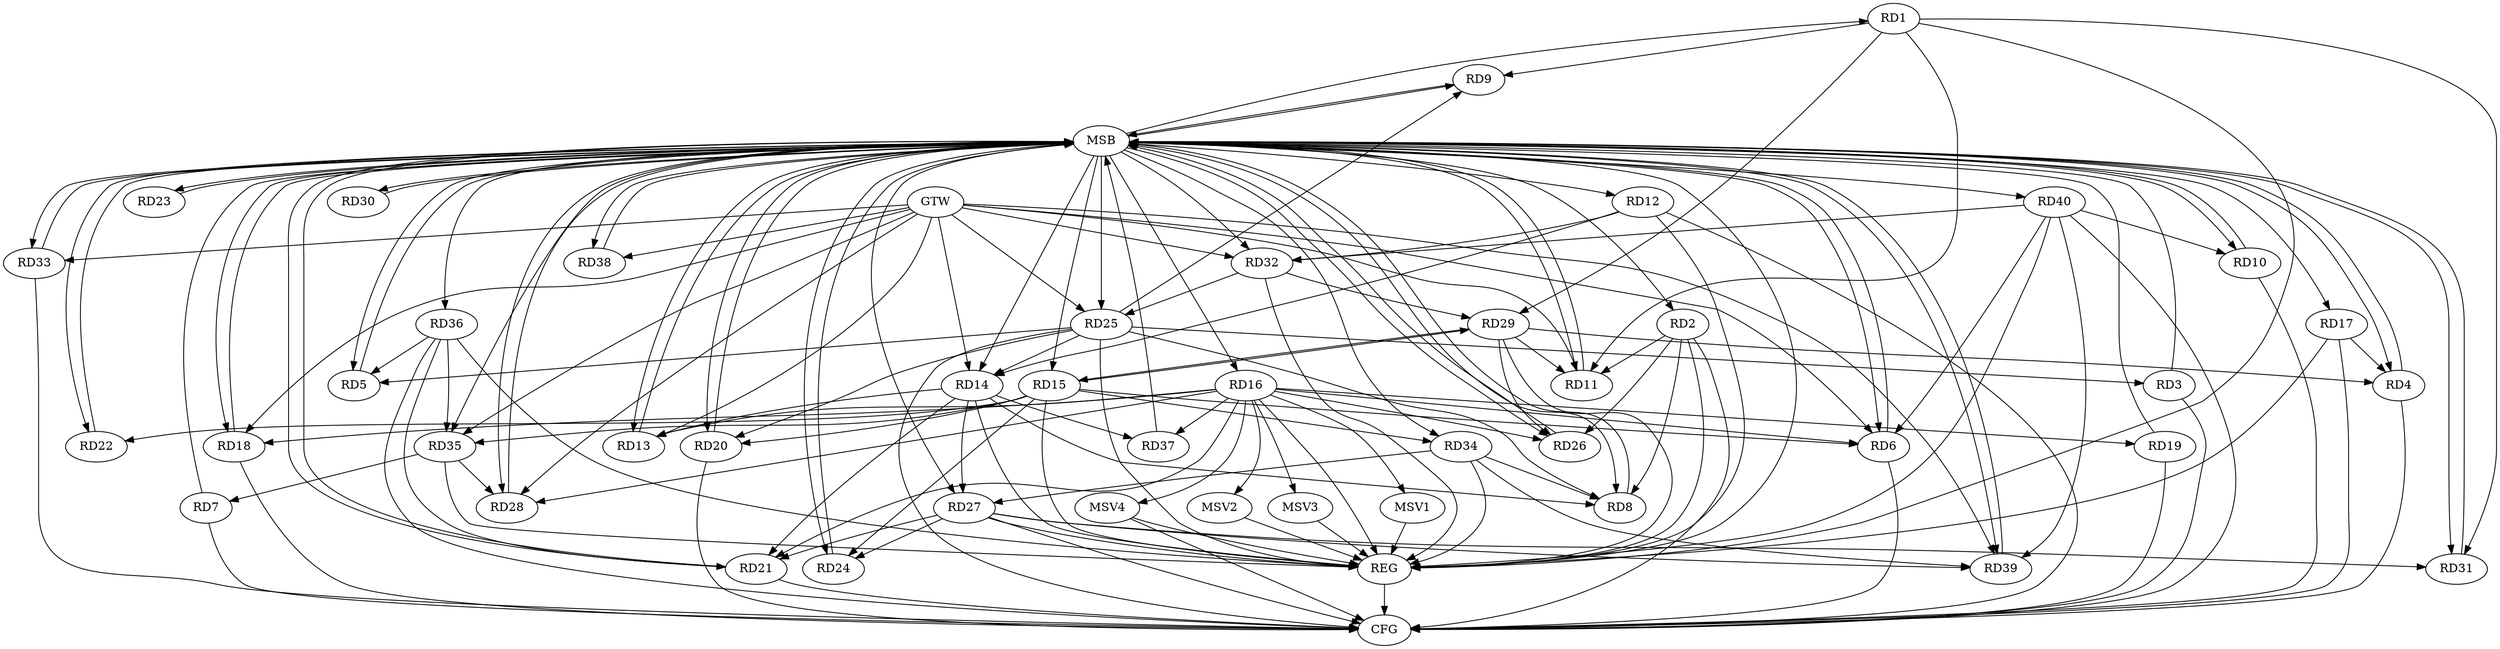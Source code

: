 strict digraph G {
  RD1 [ label="RD1" ];
  RD2 [ label="RD2" ];
  RD3 [ label="RD3" ];
  RD4 [ label="RD4" ];
  RD5 [ label="RD5" ];
  RD6 [ label="RD6" ];
  RD7 [ label="RD7" ];
  RD8 [ label="RD8" ];
  RD9 [ label="RD9" ];
  RD10 [ label="RD10" ];
  RD11 [ label="RD11" ];
  RD12 [ label="RD12" ];
  RD13 [ label="RD13" ];
  RD14 [ label="RD14" ];
  RD15 [ label="RD15" ];
  RD16 [ label="RD16" ];
  RD17 [ label="RD17" ];
  RD18 [ label="RD18" ];
  RD19 [ label="RD19" ];
  RD20 [ label="RD20" ];
  RD21 [ label="RD21" ];
  RD22 [ label="RD22" ];
  RD23 [ label="RD23" ];
  RD24 [ label="RD24" ];
  RD25 [ label="RD25" ];
  RD26 [ label="RD26" ];
  RD27 [ label="RD27" ];
  RD28 [ label="RD28" ];
  RD29 [ label="RD29" ];
  RD30 [ label="RD30" ];
  RD31 [ label="RD31" ];
  RD32 [ label="RD32" ];
  RD33 [ label="RD33" ];
  RD34 [ label="RD34" ];
  RD35 [ label="RD35" ];
  RD36 [ label="RD36" ];
  RD37 [ label="RD37" ];
  RD38 [ label="RD38" ];
  RD39 [ label="RD39" ];
  RD40 [ label="RD40" ];
  GTW [ label="GTW" ];
  REG [ label="REG" ];
  MSB [ label="MSB" ];
  CFG [ label="CFG" ];
  MSV1 [ label="MSV1" ];
  MSV2 [ label="MSV2" ];
  MSV3 [ label="MSV3" ];
  MSV4 [ label="MSV4" ];
  RD1 -> RD9;
  RD1 -> RD11;
  RD1 -> RD29;
  RD1 -> RD31;
  RD2 -> RD8;
  RD2 -> RD11;
  RD2 -> RD26;
  RD25 -> RD3;
  RD17 -> RD4;
  RD29 -> RD4;
  RD25 -> RD5;
  RD36 -> RD5;
  RD15 -> RD6;
  RD16 -> RD6;
  RD40 -> RD6;
  RD35 -> RD7;
  RD14 -> RD8;
  RD25 -> RD8;
  RD34 -> RD8;
  RD25 -> RD9;
  RD40 -> RD10;
  RD29 -> RD11;
  RD12 -> RD14;
  RD12 -> RD32;
  RD14 -> RD13;
  RD16 -> RD13;
  RD14 -> RD21;
  RD25 -> RD14;
  RD14 -> RD27;
  RD14 -> RD37;
  RD15 -> RD20;
  RD15 -> RD22;
  RD15 -> RD24;
  RD15 -> RD29;
  RD29 -> RD15;
  RD15 -> RD34;
  RD15 -> RD35;
  RD16 -> RD18;
  RD16 -> RD19;
  RD16 -> RD21;
  RD16 -> RD26;
  RD16 -> RD28;
  RD16 -> RD37;
  RD25 -> RD20;
  RD27 -> RD21;
  RD36 -> RD21;
  RD27 -> RD24;
  RD32 -> RD25;
  RD29 -> RD26;
  RD27 -> RD31;
  RD34 -> RD27;
  RD27 -> RD39;
  RD35 -> RD28;
  RD32 -> RD29;
  RD40 -> RD32;
  RD34 -> RD39;
  RD36 -> RD35;
  RD40 -> RD39;
  GTW -> RD38;
  GTW -> RD33;
  GTW -> RD14;
  GTW -> RD13;
  GTW -> RD6;
  GTW -> RD25;
  GTW -> RD32;
  GTW -> RD11;
  GTW -> RD28;
  GTW -> RD18;
  GTW -> RD39;
  GTW -> RD35;
  RD1 -> REG;
  RD2 -> REG;
  RD12 -> REG;
  RD14 -> REG;
  RD15 -> REG;
  RD16 -> REG;
  RD17 -> REG;
  RD25 -> REG;
  RD27 -> REG;
  RD29 -> REG;
  RD32 -> REG;
  RD34 -> REG;
  RD35 -> REG;
  RD36 -> REG;
  RD40 -> REG;
  RD3 -> MSB;
  MSB -> RD5;
  MSB -> RD25;
  MSB -> RD33;
  MSB -> RD35;
  MSB -> REG;
  RD4 -> MSB;
  MSB -> RD23;
  MSB -> RD30;
  RD5 -> MSB;
  MSB -> RD26;
  MSB -> RD28;
  MSB -> RD32;
  MSB -> RD39;
  RD6 -> MSB;
  MSB -> RD2;
  MSB -> RD4;
  MSB -> RD14;
  RD7 -> MSB;
  MSB -> RD27;
  MSB -> RD34;
  RD8 -> MSB;
  MSB -> RD13;
  MSB -> RD16;
  MSB -> RD18;
  MSB -> RD36;
  MSB -> RD40;
  RD9 -> MSB;
  MSB -> RD10;
  MSB -> RD38;
  RD10 -> MSB;
  RD11 -> MSB;
  MSB -> RD12;
  MSB -> RD15;
  MSB -> RD20;
  MSB -> RD21;
  RD13 -> MSB;
  RD18 -> MSB;
  MSB -> RD6;
  MSB -> RD17;
  RD19 -> MSB;
  MSB -> RD1;
  RD20 -> MSB;
  RD21 -> MSB;
  MSB -> RD31;
  RD22 -> MSB;
  MSB -> RD8;
  MSB -> RD11;
  RD23 -> MSB;
  RD24 -> MSB;
  RD26 -> MSB;
  MSB -> RD9;
  RD28 -> MSB;
  MSB -> RD24;
  RD30 -> MSB;
  RD31 -> MSB;
  RD33 -> MSB;
  MSB -> RD22;
  RD37 -> MSB;
  RD38 -> MSB;
  RD39 -> MSB;
  RD19 -> CFG;
  RD33 -> CFG;
  RD18 -> CFG;
  RD21 -> CFG;
  RD12 -> CFG;
  RD27 -> CFG;
  RD20 -> CFG;
  RD25 -> CFG;
  RD36 -> CFG;
  RD40 -> CFG;
  RD10 -> CFG;
  RD2 -> CFG;
  RD6 -> CFG;
  RD7 -> CFG;
  RD3 -> CFG;
  RD4 -> CFG;
  RD17 -> CFG;
  REG -> CFG;
  RD16 -> MSV1;
  MSV1 -> REG;
  RD16 -> MSV2;
  MSV2 -> REG;
  RD16 -> MSV3;
  MSV3 -> REG;
  RD16 -> MSV4;
  MSV4 -> REG;
  MSV4 -> CFG;
}
